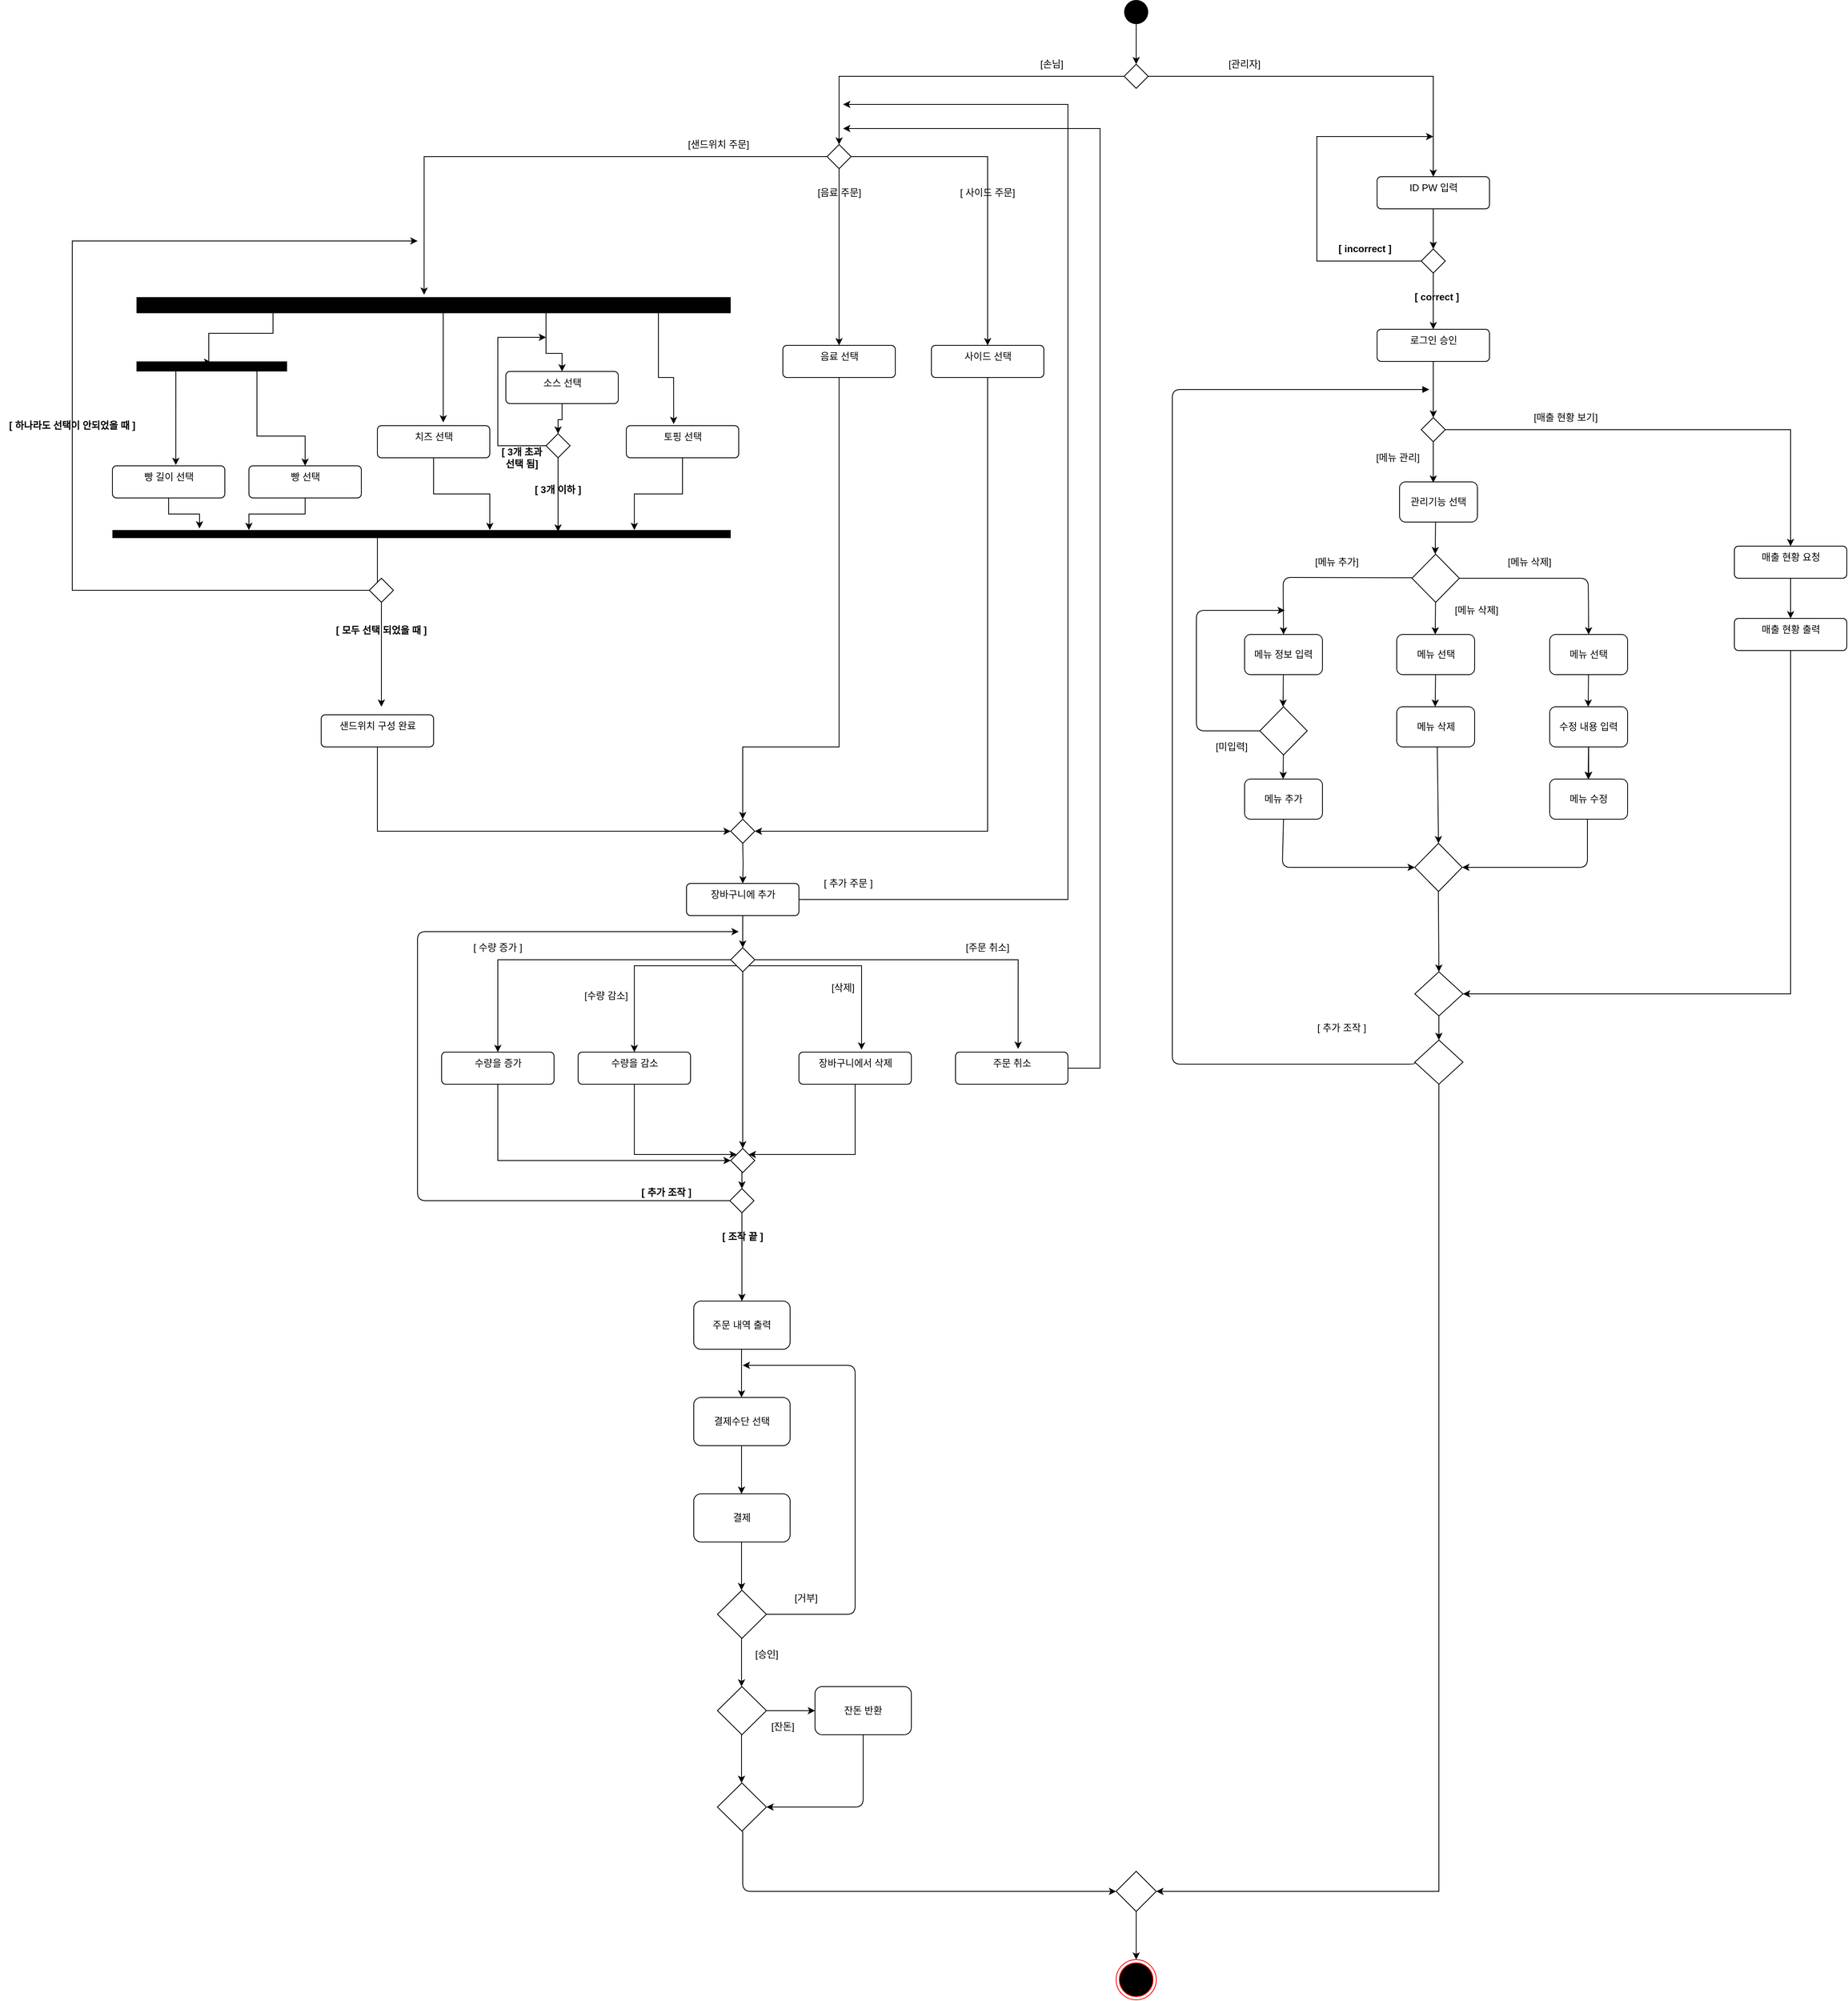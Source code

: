 <mxfile version="14.0.5" type="github">
  <diagram id="A6fvi8bu3X2XwePiwcYn" name="Page-1">
    <mxGraphModel dx="2889" dy="2266" grid="1" gridSize="10" guides="1" tooltips="1" connect="1" arrows="1" fold="1" page="1" pageScale="1" pageWidth="827" pageHeight="1169" math="0" shadow="0">
      <root>
        <mxCell id="0" />
        <mxCell id="1" parent="0" />
        <mxCell id="rMF9UJl8UGHNbneHGESr-83" style="edgeStyle=orthogonalEdgeStyle;rounded=0;orthogonalLoop=1;jettySize=auto;html=1;entryX=0.5;entryY=0;entryDx=0;entryDy=0;" parent="1" source="rMF9UJl8UGHNbneHGESr-81" target="rMF9UJl8UGHNbneHGESr-82" edge="1">
          <mxGeometry relative="1" as="geometry" />
        </mxCell>
        <mxCell id="rMF9UJl8UGHNbneHGESr-81" value="" style="ellipse;fillColor=#000000;strokeColor=none;" parent="1" vertex="1">
          <mxGeometry x="720" y="-300" width="30" height="30" as="geometry" />
        </mxCell>
        <mxCell id="rMF9UJl8UGHNbneHGESr-84" style="edgeStyle=orthogonalEdgeStyle;rounded=0;orthogonalLoop=1;jettySize=auto;html=1;entryX=0.5;entryY=0;entryDx=0;entryDy=0;" parent="1" source="rMF9UJl8UGHNbneHGESr-82" target="rMF9UJl8UGHNbneHGESr-88" edge="1">
          <mxGeometry relative="1" as="geometry">
            <mxPoint x="440" y="-205" as="targetPoint" />
          </mxGeometry>
        </mxCell>
        <mxCell id="rMF9UJl8UGHNbneHGESr-85" style="edgeStyle=orthogonalEdgeStyle;rounded=0;orthogonalLoop=1;jettySize=auto;html=1;entryX=0.5;entryY=0;entryDx=0;entryDy=0;" parent="1" source="rMF9UJl8UGHNbneHGESr-82" target="rMF9UJl8UGHNbneHGESr-267" edge="1">
          <mxGeometry relative="1" as="geometry">
            <mxPoint x="1120" y="-205" as="targetPoint" />
          </mxGeometry>
        </mxCell>
        <mxCell id="rMF9UJl8UGHNbneHGESr-82" value="" style="rhombus;" parent="1" vertex="1">
          <mxGeometry x="720" y="-220" width="30" height="30" as="geometry" />
        </mxCell>
        <mxCell id="rMF9UJl8UGHNbneHGESr-86" value="[손님]" style="text;html=1;strokeColor=none;fillColor=none;align=center;verticalAlign=middle;whiteSpace=wrap;rounded=0;" parent="1" vertex="1">
          <mxGeometry x="610" y="-230" width="40" height="20" as="geometry" />
        </mxCell>
        <mxCell id="rMF9UJl8UGHNbneHGESr-87" value="[관리자]" style="text;html=1;strokeColor=none;fillColor=none;align=center;verticalAlign=middle;whiteSpace=wrap;rounded=0;" parent="1" vertex="1">
          <mxGeometry x="830" y="-230" width="80" height="20" as="geometry" />
        </mxCell>
        <mxCell id="rMF9UJl8UGHNbneHGESr-89" style="edgeStyle=orthogonalEdgeStyle;rounded=0;orthogonalLoop=1;jettySize=auto;html=1;exitX=0;exitY=0.5;exitDx=0;exitDy=0;entryX=0.484;entryY=-0.15;entryDx=0;entryDy=0;entryPerimeter=0;" parent="1" source="rMF9UJl8UGHNbneHGESr-88" target="rMF9UJl8UGHNbneHGESr-120" edge="1">
          <mxGeometry relative="1" as="geometry">
            <mxPoint x="-80" y="-105" as="targetPoint" />
          </mxGeometry>
        </mxCell>
        <mxCell id="rMF9UJl8UGHNbneHGESr-173" style="edgeStyle=orthogonalEdgeStyle;rounded=0;orthogonalLoop=1;jettySize=auto;html=1;entryX=0.5;entryY=0;entryDx=0;entryDy=0;" parent="1" source="rMF9UJl8UGHNbneHGESr-88" target="rMF9UJl8UGHNbneHGESr-171" edge="1">
          <mxGeometry relative="1" as="geometry" />
        </mxCell>
        <mxCell id="rMF9UJl8UGHNbneHGESr-174" style="edgeStyle=orthogonalEdgeStyle;rounded=0;orthogonalLoop=1;jettySize=auto;html=1;entryX=0.5;entryY=0;entryDx=0;entryDy=0;" parent="1" source="rMF9UJl8UGHNbneHGESr-88" target="rMF9UJl8UGHNbneHGESr-172" edge="1">
          <mxGeometry relative="1" as="geometry" />
        </mxCell>
        <mxCell id="rMF9UJl8UGHNbneHGESr-88" value="" style="rhombus;" parent="1" vertex="1">
          <mxGeometry x="350" y="-120" width="30" height="30" as="geometry" />
        </mxCell>
        <mxCell id="rMF9UJl8UGHNbneHGESr-116" value="" style="edgeStyle=orthogonalEdgeStyle;rounded=0;orthogonalLoop=1;jettySize=auto;html=1;entryX=0.5;entryY=0;entryDx=0;entryDy=0;" parent="1" source="rMF9UJl8UGHNbneHGESr-120" target="rMF9UJl8UGHNbneHGESr-131" edge="1">
          <mxGeometry relative="1" as="geometry">
            <mxPoint x="-50" y="200" as="targetPoint" />
            <Array as="points">
              <mxPoint y="140" />
              <mxPoint x="20" y="140" />
            </Array>
          </mxGeometry>
        </mxCell>
        <mxCell id="rMF9UJl8UGHNbneHGESr-117" style="edgeStyle=orthogonalEdgeStyle;rounded=0;orthogonalLoop=1;jettySize=auto;html=1;entryX=0.08;entryY=0.504;entryDx=0;entryDy=0;entryPerimeter=0;" parent="1" source="rMF9UJl8UGHNbneHGESr-120" target="rMF9UJl8UGHNbneHGESr-123" edge="1">
          <mxGeometry relative="1" as="geometry">
            <mxPoint x="-420" y="140" as="targetPoint" />
            <Array as="points">
              <mxPoint x="-340" y="115" />
              <mxPoint x="-420" y="115" />
              <mxPoint x="-420" y="151" />
            </Array>
          </mxGeometry>
        </mxCell>
        <mxCell id="rMF9UJl8UGHNbneHGESr-118" value="" style="edgeStyle=orthogonalEdgeStyle;rounded=0;orthogonalLoop=1;jettySize=auto;html=1;entryX=0.586;entryY=-0.1;entryDx=0;entryDy=0;entryPerimeter=0;" parent="1" source="rMF9UJl8UGHNbneHGESr-120" target="rMF9UJl8UGHNbneHGESr-129" edge="1">
          <mxGeometry relative="1" as="geometry">
            <mxPoint x="-130" y="220" as="targetPoint" />
            <Array as="points">
              <mxPoint x="-128" y="120" />
              <mxPoint x="-128" y="120" />
            </Array>
          </mxGeometry>
        </mxCell>
        <mxCell id="rMF9UJl8UGHNbneHGESr-119" value="" style="edgeStyle=orthogonalEdgeStyle;rounded=0;orthogonalLoop=1;jettySize=auto;html=1;entryX=0.421;entryY=-0.05;entryDx=0;entryDy=0;entryPerimeter=0;" parent="1" source="rMF9UJl8UGHNbneHGESr-120" target="rMF9UJl8UGHNbneHGESr-133" edge="1">
          <mxGeometry relative="1" as="geometry">
            <mxPoint x="-170" y="170" as="targetPoint" />
            <Array as="points">
              <mxPoint x="140" y="170" />
              <mxPoint x="159" y="170" />
            </Array>
          </mxGeometry>
        </mxCell>
        <mxCell id="rMF9UJl8UGHNbneHGESr-120" value="" style="html=1;points=[];perimeter=orthogonalPerimeter;fillColor=#000000;strokeColor=none;" parent="1" vertex="1">
          <mxGeometry x="-510" y="70" width="740" height="20" as="geometry" />
        </mxCell>
        <mxCell id="rMF9UJl8UGHNbneHGESr-121" value="" style="edgeStyle=orthogonalEdgeStyle;rounded=0;orthogonalLoop=1;jettySize=auto;html=1;entryX=0.564;entryY=-0.025;entryDx=0;entryDy=0;entryPerimeter=0;" parent="1" source="rMF9UJl8UGHNbneHGESr-123" target="rMF9UJl8UGHNbneHGESr-125" edge="1">
          <mxGeometry relative="1" as="geometry">
            <mxPoint x="-460" y="260" as="targetPoint" />
            <Array as="points">
              <mxPoint x="-461" y="170" />
              <mxPoint x="-461" y="170" />
            </Array>
          </mxGeometry>
        </mxCell>
        <mxCell id="rMF9UJl8UGHNbneHGESr-122" value="" style="edgeStyle=orthogonalEdgeStyle;rounded=0;orthogonalLoop=1;jettySize=auto;html=1;entryX=0.5;entryY=0;entryDx=0;entryDy=0;" parent="1" source="rMF9UJl8UGHNbneHGESr-123" target="rMF9UJl8UGHNbneHGESr-127" edge="1">
          <mxGeometry relative="1" as="geometry">
            <mxPoint x="-360" y="243" as="targetPoint" />
            <Array as="points">
              <mxPoint x="-360" y="243" />
              <mxPoint x="-300" y="243" />
            </Array>
          </mxGeometry>
        </mxCell>
        <mxCell id="rMF9UJl8UGHNbneHGESr-123" value="" style="html=1;points=[];perimeter=orthogonalPerimeter;fillColor=#000000;strokeColor=none;direction=south;" parent="1" vertex="1">
          <mxGeometry x="-510" y="150" width="187.5" height="12.5" as="geometry" />
        </mxCell>
        <mxCell id="rMF9UJl8UGHNbneHGESr-124" style="edgeStyle=orthogonalEdgeStyle;rounded=0;orthogonalLoop=1;jettySize=auto;html=1;exitX=0.5;exitY=1;exitDx=0;exitDy=0;entryX=-0.2;entryY=0.681;entryDx=0;entryDy=0;entryPerimeter=0;" parent="1" source="rMF9UJl8UGHNbneHGESr-125" target="rMF9UJl8UGHNbneHGESr-135" edge="1">
          <mxGeometry relative="1" as="geometry" />
        </mxCell>
        <mxCell id="rMF9UJl8UGHNbneHGESr-125" value="빵 길이 선택" style="html=1;align=center;verticalAlign=top;rounded=1;absoluteArcSize=1;arcSize=10;dashed=0;" parent="1" vertex="1">
          <mxGeometry x="-540" y="280" width="140" height="40" as="geometry" />
        </mxCell>
        <mxCell id="rMF9UJl8UGHNbneHGESr-126" value="" style="edgeStyle=orthogonalEdgeStyle;rounded=0;orthogonalLoop=1;jettySize=auto;html=1;" parent="1" source="rMF9UJl8UGHNbneHGESr-127" target="rMF9UJl8UGHNbneHGESr-135" edge="1">
          <mxGeometry relative="1" as="geometry" />
        </mxCell>
        <mxCell id="rMF9UJl8UGHNbneHGESr-127" value="빵 선택" style="html=1;align=center;verticalAlign=top;rounded=1;absoluteArcSize=1;arcSize=10;dashed=0;" parent="1" vertex="1">
          <mxGeometry x="-370" y="280" width="140" height="40" as="geometry" />
        </mxCell>
        <mxCell id="rMF9UJl8UGHNbneHGESr-128" value="" style="edgeStyle=orthogonalEdgeStyle;rounded=0;orthogonalLoop=1;jettySize=auto;html=1;" parent="1" source="rMF9UJl8UGHNbneHGESr-129" target="rMF9UJl8UGHNbneHGESr-137" edge="1">
          <mxGeometry relative="1" as="geometry">
            <Array as="points">
              <mxPoint x="-140" y="315" />
              <mxPoint x="-70" y="315" />
            </Array>
          </mxGeometry>
        </mxCell>
        <mxCell id="rMF9UJl8UGHNbneHGESr-129" value="치즈 선택" style="html=1;align=center;verticalAlign=top;rounded=1;absoluteArcSize=1;arcSize=10;dashed=0;" parent="1" vertex="1">
          <mxGeometry x="-210" y="230" width="140" height="40" as="geometry" />
        </mxCell>
        <mxCell id="rMF9UJl8UGHNbneHGESr-130" value="" style="edgeStyle=orthogonalEdgeStyle;rounded=0;orthogonalLoop=1;jettySize=auto;html=1;" parent="1" source="rMF9UJl8UGHNbneHGESr-131" target="rMF9UJl8UGHNbneHGESr-146" edge="1">
          <mxGeometry relative="1" as="geometry" />
        </mxCell>
        <mxCell id="rMF9UJl8UGHNbneHGESr-131" value="소스 선택" style="html=1;align=center;verticalAlign=top;rounded=1;absoluteArcSize=1;arcSize=10;dashed=0;" parent="1" vertex="1">
          <mxGeometry x="-50" y="162.5" width="140" height="40" as="geometry" />
        </mxCell>
        <mxCell id="rMF9UJl8UGHNbneHGESr-132" value="" style="edgeStyle=orthogonalEdgeStyle;rounded=0;orthogonalLoop=1;jettySize=auto;html=1;" parent="1" source="rMF9UJl8UGHNbneHGESr-133" target="rMF9UJl8UGHNbneHGESr-137" edge="1">
          <mxGeometry relative="1" as="geometry">
            <Array as="points">
              <mxPoint x="170" y="315" />
              <mxPoint x="110" y="315" />
            </Array>
          </mxGeometry>
        </mxCell>
        <mxCell id="rMF9UJl8UGHNbneHGESr-133" value="토핑 선택" style="html=1;align=center;verticalAlign=top;rounded=1;absoluteArcSize=1;arcSize=10;dashed=0;" parent="1" vertex="1">
          <mxGeometry x="100" y="230" width="140" height="40" as="geometry" />
        </mxCell>
        <mxCell id="rMF9UJl8UGHNbneHGESr-135" value="" style="html=1;points=[];perimeter=orthogonalPerimeter;fillColor=#000000;strokeColor=none;direction=south;" parent="1" vertex="1">
          <mxGeometry x="-540" y="360" width="340" height="10" as="geometry" />
        </mxCell>
        <mxCell id="rMF9UJl8UGHNbneHGESr-136" value="" style="edgeStyle=orthogonalEdgeStyle;rounded=0;orthogonalLoop=1;jettySize=auto;html=1;entryX=1;entryY=0.5;entryDx=0;entryDy=0;" parent="1" source="rMF9UJl8UGHNbneHGESr-137" target="rMF9UJl8UGHNbneHGESr-142" edge="1">
          <mxGeometry relative="1" as="geometry">
            <mxPoint x="10" y="452.5" as="targetPoint" />
            <Array as="points">
              <mxPoint x="-210" y="435" />
            </Array>
          </mxGeometry>
        </mxCell>
        <mxCell id="rMF9UJl8UGHNbneHGESr-137" value="" style="html=1;points=[];perimeter=orthogonalPerimeter;fillColor=#000000;strokeColor=none;direction=south;" parent="1" vertex="1">
          <mxGeometry x="-210" y="360" width="440" height="10" as="geometry" />
        </mxCell>
        <mxCell id="rMF9UJl8UGHNbneHGESr-140" style="edgeStyle=orthogonalEdgeStyle;rounded=0;orthogonalLoop=1;jettySize=auto;html=1;" parent="1" source="rMF9UJl8UGHNbneHGESr-142" edge="1">
          <mxGeometry relative="1" as="geometry">
            <mxPoint x="-160" as="targetPoint" />
            <Array as="points">
              <mxPoint x="-590" y="435" />
              <mxPoint x="-590" />
            </Array>
          </mxGeometry>
        </mxCell>
        <mxCell id="rMF9UJl8UGHNbneHGESr-330" style="edgeStyle=orthogonalEdgeStyle;rounded=0;orthogonalLoop=1;jettySize=auto;html=1;" parent="1" source="rMF9UJl8UGHNbneHGESr-142" edge="1">
          <mxGeometry relative="1" as="geometry">
            <mxPoint x="-205" y="580" as="targetPoint" />
          </mxGeometry>
        </mxCell>
        <mxCell id="rMF9UJl8UGHNbneHGESr-142" value="" style="rhombus;" parent="1" vertex="1">
          <mxGeometry x="-220" y="420" width="30" height="30" as="geometry" />
        </mxCell>
        <mxCell id="rMF9UJl8UGHNbneHGESr-143" value="&lt;b&gt;[ 모두 선택 되었을 때 ]&lt;/b&gt;" style="text;html=1;strokeColor=none;fillColor=none;align=center;verticalAlign=middle;whiteSpace=wrap;rounded=0;" parent="1" vertex="1">
          <mxGeometry x="-270" y="475" width="130" height="20" as="geometry" />
        </mxCell>
        <mxCell id="rMF9UJl8UGHNbneHGESr-144" value="" style="edgeStyle=orthogonalEdgeStyle;rounded=0;orthogonalLoop=1;jettySize=auto;html=1;" parent="1" source="rMF9UJl8UGHNbneHGESr-146" edge="1">
          <mxGeometry relative="1" as="geometry">
            <mxPoint y="120" as="targetPoint" />
            <Array as="points">
              <mxPoint x="-60" y="255" />
              <mxPoint x="-60" y="120" />
            </Array>
          </mxGeometry>
        </mxCell>
        <mxCell id="rMF9UJl8UGHNbneHGESr-145" value="" style="edgeStyle=orthogonalEdgeStyle;rounded=0;orthogonalLoop=1;jettySize=auto;html=1;" parent="1" source="rMF9UJl8UGHNbneHGESr-146" edge="1">
          <mxGeometry relative="1" as="geometry">
            <Array as="points">
              <mxPoint x="15" y="362" />
            </Array>
            <mxPoint x="15" y="362" as="targetPoint" />
          </mxGeometry>
        </mxCell>
        <mxCell id="rMF9UJl8UGHNbneHGESr-146" value="" style="rhombus;" parent="1" vertex="1">
          <mxGeometry y="240" width="30" height="30" as="geometry" />
        </mxCell>
        <mxCell id="rMF9UJl8UGHNbneHGESr-147" value="&lt;b&gt;[ 3개 초과 선택 됨]&lt;/b&gt;" style="text;html=1;strokeColor=none;fillColor=none;align=center;verticalAlign=middle;whiteSpace=wrap;rounded=0;" parent="1" vertex="1">
          <mxGeometry x="-60" y="260" width="60" height="20" as="geometry" />
        </mxCell>
        <mxCell id="rMF9UJl8UGHNbneHGESr-148" value="&lt;b&gt;[ 3개 이하 ]&lt;/b&gt;" style="text;html=1;strokeColor=none;fillColor=none;align=center;verticalAlign=middle;whiteSpace=wrap;rounded=0;" parent="1" vertex="1">
          <mxGeometry x="-20" y="300" width="70" height="20" as="geometry" />
        </mxCell>
        <mxCell id="rMF9UJl8UGHNbneHGESr-149" value="&lt;b&gt;[ 하나라도 선택이 안되었을 때 ]&lt;/b&gt;" style="text;html=1;strokeColor=none;fillColor=none;align=center;verticalAlign=middle;whiteSpace=wrap;rounded=0;" parent="1" vertex="1">
          <mxGeometry x="-680" y="220" width="180" height="20" as="geometry" />
        </mxCell>
        <mxCell id="rMF9UJl8UGHNbneHGESr-181" style="edgeStyle=orthogonalEdgeStyle;rounded=0;orthogonalLoop=1;jettySize=auto;html=1;entryX=0;entryY=0.5;entryDx=0;entryDy=0;" parent="1" source="rMF9UJl8UGHNbneHGESr-169" target="rMF9UJl8UGHNbneHGESr-180" edge="1">
          <mxGeometry relative="1" as="geometry">
            <Array as="points">
              <mxPoint x="-210" y="735" />
            </Array>
          </mxGeometry>
        </mxCell>
        <mxCell id="rMF9UJl8UGHNbneHGESr-169" value="샌드위치 구성 완료" style="html=1;align=center;verticalAlign=top;rounded=1;absoluteArcSize=1;arcSize=10;dashed=0;" parent="1" vertex="1">
          <mxGeometry x="-280" y="590" width="140" height="40" as="geometry" />
        </mxCell>
        <mxCell id="rMF9UJl8UGHNbneHGESr-170" value="[샌드위치 주문]" style="text;html=1;strokeColor=none;fillColor=none;align=center;verticalAlign=middle;whiteSpace=wrap;rounded=0;" parent="1" vertex="1">
          <mxGeometry x="170" y="-130" width="90" height="20" as="geometry" />
        </mxCell>
        <mxCell id="rMF9UJl8UGHNbneHGESr-182" style="edgeStyle=orthogonalEdgeStyle;rounded=0;orthogonalLoop=1;jettySize=auto;html=1;entryX=0.5;entryY=0;entryDx=0;entryDy=0;" parent="1" source="rMF9UJl8UGHNbneHGESr-171" target="rMF9UJl8UGHNbneHGESr-180" edge="1">
          <mxGeometry relative="1" as="geometry">
            <Array as="points">
              <mxPoint x="365" y="630" />
              <mxPoint x="245" y="630" />
            </Array>
          </mxGeometry>
        </mxCell>
        <mxCell id="rMF9UJl8UGHNbneHGESr-171" value="음료 선택" style="html=1;align=center;verticalAlign=top;rounded=1;absoluteArcSize=1;arcSize=10;dashed=0;" parent="1" vertex="1">
          <mxGeometry x="295" y="130" width="140" height="40" as="geometry" />
        </mxCell>
        <mxCell id="rMF9UJl8UGHNbneHGESr-183" style="edgeStyle=orthogonalEdgeStyle;rounded=0;orthogonalLoop=1;jettySize=auto;html=1;entryX=1;entryY=0.5;entryDx=0;entryDy=0;" parent="1" source="rMF9UJl8UGHNbneHGESr-172" target="rMF9UJl8UGHNbneHGESr-180" edge="1">
          <mxGeometry relative="1" as="geometry">
            <Array as="points">
              <mxPoint x="550" y="735" />
            </Array>
          </mxGeometry>
        </mxCell>
        <mxCell id="rMF9UJl8UGHNbneHGESr-172" value="사이드 선택" style="html=1;align=center;verticalAlign=top;rounded=1;absoluteArcSize=1;arcSize=10;dashed=0;" parent="1" vertex="1">
          <mxGeometry x="480" y="130" width="140" height="40" as="geometry" />
        </mxCell>
        <mxCell id="rMF9UJl8UGHNbneHGESr-175" value="[음료 주문]" style="text;html=1;strokeColor=none;fillColor=none;align=center;verticalAlign=middle;whiteSpace=wrap;rounded=0;" parent="1" vertex="1">
          <mxGeometry x="332.5" y="-70" width="65" height="20" as="geometry" />
        </mxCell>
        <mxCell id="rMF9UJl8UGHNbneHGESr-178" value="[ 사이드 주문]" style="text;html=1;strokeColor=none;fillColor=none;align=center;verticalAlign=middle;whiteSpace=wrap;rounded=0;" parent="1" vertex="1">
          <mxGeometry x="510" y="-70" width="80" height="20" as="geometry" />
        </mxCell>
        <mxCell id="rMF9UJl8UGHNbneHGESr-180" value="" style="rhombus;" parent="1" vertex="1">
          <mxGeometry x="230" y="720" width="30" height="30" as="geometry" />
        </mxCell>
        <mxCell id="rMF9UJl8UGHNbneHGESr-208" value="" style="edgeStyle=orthogonalEdgeStyle;rounded=0;orthogonalLoop=1;jettySize=auto;html=1;" parent="1" target="rMF9UJl8UGHNbneHGESr-211" edge="1">
          <mxGeometry relative="1" as="geometry">
            <mxPoint x="245" y="750" as="sourcePoint" />
          </mxGeometry>
        </mxCell>
        <mxCell id="rMF9UJl8UGHNbneHGESr-210" value="" style="edgeStyle=orthogonalEdgeStyle;rounded=0;orthogonalLoop=1;jettySize=auto;html=1;" parent="1" source="rMF9UJl8UGHNbneHGESr-211" target="rMF9UJl8UGHNbneHGESr-217" edge="1">
          <mxGeometry relative="1" as="geometry" />
        </mxCell>
        <mxCell id="rMF9UJl8UGHNbneHGESr-233" style="edgeStyle=orthogonalEdgeStyle;rounded=0;orthogonalLoop=1;jettySize=auto;html=1;" parent="1" source="rMF9UJl8UGHNbneHGESr-211" edge="1">
          <mxGeometry relative="1" as="geometry">
            <mxPoint x="370" y="-170" as="targetPoint" />
            <Array as="points">
              <mxPoint x="650" y="820" />
              <mxPoint x="650" y="-170" />
            </Array>
          </mxGeometry>
        </mxCell>
        <mxCell id="rMF9UJl8UGHNbneHGESr-211" value="장바구니에 추가" style="html=1;align=center;verticalAlign=top;rounded=1;absoluteArcSize=1;arcSize=10;dashed=0;" parent="1" vertex="1">
          <mxGeometry x="175" y="800" width="140" height="40" as="geometry" />
        </mxCell>
        <mxCell id="rMF9UJl8UGHNbneHGESr-212" style="edgeStyle=orthogonalEdgeStyle;rounded=0;orthogonalLoop=1;jettySize=auto;html=1;entryX=0.5;entryY=0;entryDx=0;entryDy=0;" parent="1" source="rMF9UJl8UGHNbneHGESr-217" target="rMF9UJl8UGHNbneHGESr-221" edge="1">
          <mxGeometry relative="1" as="geometry">
            <mxPoint x="50" y="895" as="targetPoint" />
          </mxGeometry>
        </mxCell>
        <mxCell id="rMF9UJl8UGHNbneHGESr-213" style="edgeStyle=orthogonalEdgeStyle;rounded=0;orthogonalLoop=1;jettySize=auto;html=1;exitX=0;exitY=1;exitDx=0;exitDy=0;entryX=0.5;entryY=0;entryDx=0;entryDy=0;" parent="1" source="rMF9UJl8UGHNbneHGESr-217" target="rMF9UJl8UGHNbneHGESr-219" edge="1">
          <mxGeometry relative="1" as="geometry">
            <mxPoint x="140" y="1000" as="targetPoint" />
            <Array as="points">
              <mxPoint x="110" y="903" />
            </Array>
          </mxGeometry>
        </mxCell>
        <mxCell id="rMF9UJl8UGHNbneHGESr-214" style="edgeStyle=orthogonalEdgeStyle;rounded=0;orthogonalLoop=1;jettySize=auto;html=1;entryX=0.5;entryY=0;entryDx=0;entryDy=0;" parent="1" source="rMF9UJl8UGHNbneHGESr-217" target="rMF9UJl8UGHNbneHGESr-227" edge="1">
          <mxGeometry relative="1" as="geometry">
            <mxPoint x="245" y="1090" as="targetPoint" />
          </mxGeometry>
        </mxCell>
        <mxCell id="rMF9UJl8UGHNbneHGESr-215" style="edgeStyle=orthogonalEdgeStyle;rounded=0;orthogonalLoop=1;jettySize=auto;html=1;exitX=1;exitY=0.5;exitDx=0;exitDy=0;entryX=0.557;entryY=-0.1;entryDx=0;entryDy=0;entryPerimeter=0;" parent="1" source="rMF9UJl8UGHNbneHGESr-217" target="rMF9UJl8UGHNbneHGESr-225" edge="1">
          <mxGeometry relative="1" as="geometry" />
        </mxCell>
        <mxCell id="rMF9UJl8UGHNbneHGESr-216" style="edgeStyle=orthogonalEdgeStyle;rounded=0;orthogonalLoop=1;jettySize=auto;html=1;exitX=1;exitY=1;exitDx=0;exitDy=0;entryX=0.557;entryY=-0.075;entryDx=0;entryDy=0;entryPerimeter=0;" parent="1" source="rMF9UJl8UGHNbneHGESr-217" target="rMF9UJl8UGHNbneHGESr-223" edge="1">
          <mxGeometry relative="1" as="geometry" />
        </mxCell>
        <mxCell id="rMF9UJl8UGHNbneHGESr-217" value="" style="rhombus;" parent="1" vertex="1">
          <mxGeometry x="230" y="880" width="30" height="30" as="geometry" />
        </mxCell>
        <mxCell id="rMF9UJl8UGHNbneHGESr-218" style="edgeStyle=orthogonalEdgeStyle;rounded=0;orthogonalLoop=1;jettySize=auto;html=1;entryX=0;entryY=0;entryDx=0;entryDy=0;" parent="1" source="rMF9UJl8UGHNbneHGESr-219" target="rMF9UJl8UGHNbneHGESr-227" edge="1">
          <mxGeometry relative="1" as="geometry">
            <Array as="points">
              <mxPoint x="110" y="1138" />
            </Array>
          </mxGeometry>
        </mxCell>
        <mxCell id="rMF9UJl8UGHNbneHGESr-219" value="수량을 감소" style="html=1;align=center;verticalAlign=top;rounded=1;absoluteArcSize=1;arcSize=10;dashed=0;" parent="1" vertex="1">
          <mxGeometry x="40" y="1010" width="140" height="40" as="geometry" />
        </mxCell>
        <mxCell id="rMF9UJl8UGHNbneHGESr-220" style="edgeStyle=orthogonalEdgeStyle;rounded=0;orthogonalLoop=1;jettySize=auto;html=1;exitX=0.5;exitY=1;exitDx=0;exitDy=0;entryX=0;entryY=0.5;entryDx=0;entryDy=0;" parent="1" source="rMF9UJl8UGHNbneHGESr-221" target="rMF9UJl8UGHNbneHGESr-227" edge="1">
          <mxGeometry relative="1" as="geometry" />
        </mxCell>
        <mxCell id="rMF9UJl8UGHNbneHGESr-221" value="수량을 증가" style="html=1;align=center;verticalAlign=top;rounded=1;absoluteArcSize=1;arcSize=10;dashed=0;" parent="1" vertex="1">
          <mxGeometry x="-130" y="1010" width="140" height="40" as="geometry" />
        </mxCell>
        <mxCell id="rMF9UJl8UGHNbneHGESr-222" style="edgeStyle=orthogonalEdgeStyle;rounded=0;orthogonalLoop=1;jettySize=auto;html=1;exitX=0.5;exitY=1;exitDx=0;exitDy=0;entryX=1;entryY=0;entryDx=0;entryDy=0;" parent="1" source="rMF9UJl8UGHNbneHGESr-223" target="rMF9UJl8UGHNbneHGESr-227" edge="1">
          <mxGeometry relative="1" as="geometry">
            <Array as="points">
              <mxPoint x="385" y="1138" />
            </Array>
          </mxGeometry>
        </mxCell>
        <mxCell id="rMF9UJl8UGHNbneHGESr-223" value="장바구니에서 삭제" style="html=1;align=center;verticalAlign=top;rounded=1;absoluteArcSize=1;arcSize=10;dashed=0;" parent="1" vertex="1">
          <mxGeometry x="315" y="1010" width="140" height="40" as="geometry" />
        </mxCell>
        <mxCell id="rMF9UJl8UGHNbneHGESr-263" style="edgeStyle=orthogonalEdgeStyle;rounded=0;orthogonalLoop=1;jettySize=auto;html=1;" parent="1" source="rMF9UJl8UGHNbneHGESr-225" edge="1">
          <mxGeometry relative="1" as="geometry">
            <mxPoint x="370" y="-140" as="targetPoint" />
            <Array as="points">
              <mxPoint x="690" y="1030" />
              <mxPoint x="690" y="-140" />
            </Array>
          </mxGeometry>
        </mxCell>
        <mxCell id="rMF9UJl8UGHNbneHGESr-225" value="주문 취소" style="html=1;align=center;verticalAlign=top;rounded=1;absoluteArcSize=1;arcSize=10;dashed=0;" parent="1" vertex="1">
          <mxGeometry x="510" y="1010" width="140" height="40" as="geometry" />
        </mxCell>
        <mxCell id="rMF9UJl8UGHNbneHGESr-226" style="edgeStyle=orthogonalEdgeStyle;rounded=0;orthogonalLoop=1;jettySize=auto;html=1;entryX=0.5;entryY=0;entryDx=0;entryDy=0;exitX=0.5;exitY=1;exitDx=0;exitDy=0;" parent="1" source="zzgxUIhAPejvBJm3Cmai-8" target="rMF9UJl8UGHNbneHGESr-260" edge="1">
          <mxGeometry relative="1" as="geometry">
            <mxPoint x="245" y="1280" as="targetPoint" />
            <mxPoint x="244" y="1220" as="sourcePoint" />
          </mxGeometry>
        </mxCell>
        <mxCell id="zzgxUIhAPejvBJm3Cmai-9" style="edgeStyle=orthogonalEdgeStyle;rounded=0;orthogonalLoop=1;jettySize=auto;html=1;exitX=0.5;exitY=1;exitDx=0;exitDy=0;entryX=0.5;entryY=0;entryDx=0;entryDy=0;" edge="1" parent="1" source="rMF9UJl8UGHNbneHGESr-227" target="zzgxUIhAPejvBJm3Cmai-8">
          <mxGeometry relative="1" as="geometry" />
        </mxCell>
        <mxCell id="rMF9UJl8UGHNbneHGESr-227" value="" style="rhombus;" parent="1" vertex="1">
          <mxGeometry x="230" y="1130" width="30" height="30" as="geometry" />
        </mxCell>
        <mxCell id="rMF9UJl8UGHNbneHGESr-229" value="" style="endArrow=classic;html=1;exitX=0;exitY=0.5;exitDx=0;exitDy=0;" parent="1" edge="1" source="zzgxUIhAPejvBJm3Cmai-8">
          <mxGeometry width="50" height="50" relative="1" as="geometry">
            <mxPoint x="210" y="1200" as="sourcePoint" />
            <mxPoint x="240" y="860" as="targetPoint" />
            <Array as="points">
              <mxPoint x="-160" y="1195" />
              <mxPoint x="-160" y="860" />
            </Array>
          </mxGeometry>
        </mxCell>
        <mxCell id="rMF9UJl8UGHNbneHGESr-230" value="&lt;b&gt;[ 추가 조작 ]&lt;/b&gt;" style="text;html=1;strokeColor=none;fillColor=none;align=center;verticalAlign=middle;whiteSpace=wrap;rounded=0;" parent="1" vertex="1">
          <mxGeometry x="100" y="1175" width="100" height="20" as="geometry" />
        </mxCell>
        <mxCell id="rMF9UJl8UGHNbneHGESr-231" value="&lt;b&gt;[ 조작 끝 ]&lt;/b&gt;" style="text;html=1;strokeColor=none;fillColor=none;align=center;verticalAlign=middle;whiteSpace=wrap;rounded=0;" parent="1" vertex="1">
          <mxGeometry x="210" y="1230" width="70" height="20" as="geometry" />
        </mxCell>
        <mxCell id="rMF9UJl8UGHNbneHGESr-234" value="[ 추가 주문 ]" style="text;html=1;strokeColor=none;fillColor=none;align=center;verticalAlign=middle;whiteSpace=wrap;rounded=0;" parent="1" vertex="1">
          <mxGeometry x="339" y="790" width="75" height="20" as="geometry" />
        </mxCell>
        <mxCell id="rMF9UJl8UGHNbneHGESr-236" value="[ 수량 증가 ]" style="text;html=1;strokeColor=none;fillColor=none;align=center;verticalAlign=middle;whiteSpace=wrap;rounded=0;" parent="1" vertex="1">
          <mxGeometry x="-95" y="870" width="70" height="20" as="geometry" />
        </mxCell>
        <mxCell id="rMF9UJl8UGHNbneHGESr-237" value="[수량 감소]" style="text;html=1;strokeColor=none;fillColor=none;align=center;verticalAlign=middle;whiteSpace=wrap;rounded=0;" parent="1" vertex="1">
          <mxGeometry x="40" y="930" width="70" height="20" as="geometry" />
        </mxCell>
        <mxCell id="rMF9UJl8UGHNbneHGESr-238" value="[삭제]" style="text;html=1;strokeColor=none;fillColor=none;align=center;verticalAlign=middle;whiteSpace=wrap;rounded=0;" parent="1" vertex="1">
          <mxGeometry x="350" y="920" width="40" height="20" as="geometry" />
        </mxCell>
        <mxCell id="rMF9UJl8UGHNbneHGESr-239" value="[주문 취소]" style="text;html=1;strokeColor=none;fillColor=none;align=center;verticalAlign=middle;whiteSpace=wrap;rounded=0;" parent="1" vertex="1">
          <mxGeometry x="520" y="870" width="60" height="20" as="geometry" />
        </mxCell>
        <mxCell id="rMF9UJl8UGHNbneHGESr-241" value="" style="endArrow=classic;html=1;" parent="1" edge="1">
          <mxGeometry width="50" height="50" relative="1" as="geometry">
            <mxPoint x="243.5" y="1380" as="sourcePoint" />
            <mxPoint x="243.5" y="1440" as="targetPoint" />
          </mxGeometry>
        </mxCell>
        <mxCell id="rMF9UJl8UGHNbneHGESr-242" value="결제수단 선택" style="rounded=1;whiteSpace=wrap;html=1;" parent="1" vertex="1">
          <mxGeometry x="184" y="1440" width="120" height="60" as="geometry" />
        </mxCell>
        <mxCell id="rMF9UJl8UGHNbneHGESr-243" value="" style="endArrow=classic;html=1;" parent="1" edge="1">
          <mxGeometry width="50" height="50" relative="1" as="geometry">
            <mxPoint x="243.5" y="1500" as="sourcePoint" />
            <mxPoint x="243.5" y="1560" as="targetPoint" />
          </mxGeometry>
        </mxCell>
        <mxCell id="rMF9UJl8UGHNbneHGESr-244" value="결제" style="rounded=1;whiteSpace=wrap;html=1;" parent="1" vertex="1">
          <mxGeometry x="184" y="1560" width="120" height="60" as="geometry" />
        </mxCell>
        <mxCell id="rMF9UJl8UGHNbneHGESr-245" value="" style="endArrow=classic;html=1;" parent="1" edge="1">
          <mxGeometry width="50" height="50" relative="1" as="geometry">
            <mxPoint x="243.5" y="1620" as="sourcePoint" />
            <mxPoint x="243.5" y="1680" as="targetPoint" />
          </mxGeometry>
        </mxCell>
        <mxCell id="rMF9UJl8UGHNbneHGESr-246" value="" style="rhombus;whiteSpace=wrap;html=1;" parent="1" vertex="1">
          <mxGeometry x="213.5" y="1680" width="61" height="60" as="geometry" />
        </mxCell>
        <mxCell id="rMF9UJl8UGHNbneHGESr-247" value="" style="endArrow=classic;html=1;" parent="1" edge="1">
          <mxGeometry width="50" height="50" relative="1" as="geometry">
            <mxPoint x="274.5" y="1710" as="sourcePoint" />
            <mxPoint x="245" y="1400" as="targetPoint" />
            <Array as="points">
              <mxPoint x="385" y="1710" />
              <mxPoint x="385" y="1400" />
            </Array>
          </mxGeometry>
        </mxCell>
        <mxCell id="rMF9UJl8UGHNbneHGESr-248" value="" style="endArrow=classic;html=1;" parent="1" edge="1">
          <mxGeometry width="50" height="50" relative="1" as="geometry">
            <mxPoint x="243.5" y="1740" as="sourcePoint" />
            <mxPoint x="243.5" y="1800" as="targetPoint" />
          </mxGeometry>
        </mxCell>
        <mxCell id="rMF9UJl8UGHNbneHGESr-249" value="" style="rhombus;whiteSpace=wrap;html=1;" parent="1" vertex="1">
          <mxGeometry x="213.5" y="1800" width="61" height="60" as="geometry" />
        </mxCell>
        <mxCell id="rMF9UJl8UGHNbneHGESr-250" value="" style="endArrow=classic;html=1;" parent="1" edge="1">
          <mxGeometry width="50" height="50" relative="1" as="geometry">
            <mxPoint x="243.5" y="1860" as="sourcePoint" />
            <mxPoint x="243.5" y="1920" as="targetPoint" />
          </mxGeometry>
        </mxCell>
        <mxCell id="rMF9UJl8UGHNbneHGESr-251" value="" style="endArrow=classic;html=1;" parent="1" edge="1">
          <mxGeometry width="50" height="50" relative="1" as="geometry">
            <mxPoint x="274.5" y="1830" as="sourcePoint" />
            <mxPoint x="335" y="1830" as="targetPoint" />
          </mxGeometry>
        </mxCell>
        <mxCell id="rMF9UJl8UGHNbneHGESr-252" value="잔돈 반환" style="rounded=1;whiteSpace=wrap;html=1;" parent="1" vertex="1">
          <mxGeometry x="335" y="1800" width="120" height="60" as="geometry" />
        </mxCell>
        <mxCell id="rMF9UJl8UGHNbneHGESr-253" value="" style="rhombus;whiteSpace=wrap;html=1;" parent="1" vertex="1">
          <mxGeometry x="213.5" y="1920" width="61" height="60" as="geometry" />
        </mxCell>
        <mxCell id="rMF9UJl8UGHNbneHGESr-254" value="" style="endArrow=classic;html=1;entryX=1;entryY=0.5;entryDx=0;entryDy=0;" parent="1" target="rMF9UJl8UGHNbneHGESr-253" edge="1">
          <mxGeometry width="50" height="50" relative="1" as="geometry">
            <mxPoint x="395" y="1860" as="sourcePoint" />
            <mxPoint x="445" y="1810" as="targetPoint" />
            <Array as="points">
              <mxPoint x="395" y="1950" />
            </Array>
          </mxGeometry>
        </mxCell>
        <mxCell id="rMF9UJl8UGHNbneHGESr-255" value="" style="endArrow=classic;html=1;entryX=0;entryY=0.5;entryDx=0;entryDy=0;" parent="1" target="rMF9UJl8UGHNbneHGESr-325" edge="1">
          <mxGeometry width="50" height="50" relative="1" as="geometry">
            <mxPoint x="245" y="1980" as="sourcePoint" />
            <mxPoint x="245" y="2040" as="targetPoint" />
            <Array as="points">
              <mxPoint x="245" y="2055" />
            </Array>
          </mxGeometry>
        </mxCell>
        <mxCell id="rMF9UJl8UGHNbneHGESr-257" value="[거부]" style="text;html=1;strokeColor=none;fillColor=none;align=center;verticalAlign=middle;whiteSpace=wrap;rounded=0;" parent="1" vertex="1">
          <mxGeometry x="304" y="1680" width="40" height="20" as="geometry" />
        </mxCell>
        <mxCell id="rMF9UJl8UGHNbneHGESr-258" value="[승인]" style="text;html=1;strokeColor=none;fillColor=none;align=center;verticalAlign=middle;whiteSpace=wrap;rounded=0;" parent="1" vertex="1">
          <mxGeometry x="255" y="1750" width="40" height="20" as="geometry" />
        </mxCell>
        <mxCell id="rMF9UJl8UGHNbneHGESr-259" value="[잔돈]" style="text;html=1;strokeColor=none;fillColor=none;align=center;verticalAlign=middle;whiteSpace=wrap;rounded=0;" parent="1" vertex="1">
          <mxGeometry x="275" y="1840" width="40" height="20" as="geometry" />
        </mxCell>
        <mxCell id="rMF9UJl8UGHNbneHGESr-260" value="주문 내역 출력" style="rounded=1;whiteSpace=wrap;html=1;" parent="1" vertex="1">
          <mxGeometry x="184" y="1320" width="120" height="60" as="geometry" />
        </mxCell>
        <mxCell id="rMF9UJl8UGHNbneHGESr-266" style="edgeStyle=orthogonalEdgeStyle;rounded=0;orthogonalLoop=1;jettySize=auto;html=1;entryX=0.5;entryY=0;entryDx=0;entryDy=0;" parent="1" source="rMF9UJl8UGHNbneHGESr-267" target="rMF9UJl8UGHNbneHGESr-272" edge="1">
          <mxGeometry relative="1" as="geometry" />
        </mxCell>
        <mxCell id="rMF9UJl8UGHNbneHGESr-267" value="ID PW 입력" style="html=1;align=center;verticalAlign=top;rounded=1;absoluteArcSize=1;arcSize=10;dashed=0;" parent="1" vertex="1">
          <mxGeometry x="1035" y="-80" width="140" height="40" as="geometry" />
        </mxCell>
        <mxCell id="rMF9UJl8UGHNbneHGESr-309" style="edgeStyle=orthogonalEdgeStyle;rounded=0;orthogonalLoop=1;jettySize=auto;html=1;entryX=0.5;entryY=0;entryDx=0;entryDy=0;" parent="1" source="rMF9UJl8UGHNbneHGESr-269" target="rMF9UJl8UGHNbneHGESr-310" edge="1">
          <mxGeometry relative="1" as="geometry">
            <mxPoint x="1105" y="190" as="targetPoint" />
          </mxGeometry>
        </mxCell>
        <mxCell id="rMF9UJl8UGHNbneHGESr-269" value="로그인 승인" style="html=1;align=center;verticalAlign=top;rounded=1;absoluteArcSize=1;arcSize=10;dashed=0;" parent="1" vertex="1">
          <mxGeometry x="1035" y="110" width="140" height="40" as="geometry" />
        </mxCell>
        <mxCell id="rMF9UJl8UGHNbneHGESr-270" style="edgeStyle=orthogonalEdgeStyle;rounded=0;orthogonalLoop=1;jettySize=auto;html=1;" parent="1" source="rMF9UJl8UGHNbneHGESr-272" edge="1">
          <mxGeometry relative="1" as="geometry">
            <mxPoint x="1105" y="-130" as="targetPoint" />
            <Array as="points">
              <mxPoint x="960" y="25" />
            </Array>
          </mxGeometry>
        </mxCell>
        <mxCell id="rMF9UJl8UGHNbneHGESr-271" style="edgeStyle=orthogonalEdgeStyle;rounded=0;orthogonalLoop=1;jettySize=auto;html=1;entryX=0.5;entryY=0;entryDx=0;entryDy=0;" parent="1" source="rMF9UJl8UGHNbneHGESr-272" target="rMF9UJl8UGHNbneHGESr-269" edge="1">
          <mxGeometry relative="1" as="geometry" />
        </mxCell>
        <mxCell id="rMF9UJl8UGHNbneHGESr-272" value="" style="rhombus;" parent="1" vertex="1">
          <mxGeometry x="1090" y="10" width="30" height="30" as="geometry" />
        </mxCell>
        <mxCell id="rMF9UJl8UGHNbneHGESr-273" value="&lt;b&gt;[ incorrect ]&lt;/b&gt;" style="text;html=1;strokeColor=none;fillColor=none;align=center;verticalAlign=middle;whiteSpace=wrap;rounded=0;" parent="1" vertex="1">
          <mxGeometry x="980" width="80" height="20" as="geometry" />
        </mxCell>
        <mxCell id="rMF9UJl8UGHNbneHGESr-274" value="&lt;b&gt;[ correct ]&lt;/b&gt;" style="text;html=1;strokeColor=none;fillColor=none;align=center;verticalAlign=middle;whiteSpace=wrap;rounded=0;" parent="1" vertex="1">
          <mxGeometry x="1077.5" y="60" width="62.5" height="20" as="geometry" />
        </mxCell>
        <mxCell id="rMF9UJl8UGHNbneHGESr-278" value="관리기능 선택" style="rounded=1;whiteSpace=wrap;html=1;" parent="1" vertex="1">
          <mxGeometry x="1063" y="300" width="97" height="50" as="geometry" />
        </mxCell>
        <mxCell id="rMF9UJl8UGHNbneHGESr-279" value="" style="rhombus;whiteSpace=wrap;html=1;" parent="1" vertex="1">
          <mxGeometry x="1078.5" y="390" width="59" height="60" as="geometry" />
        </mxCell>
        <mxCell id="rMF9UJl8UGHNbneHGESr-280" value="" style="endArrow=classic;html=1;" parent="1" edge="1">
          <mxGeometry width="50" height="50" relative="1" as="geometry">
            <mxPoint x="1107.82" y="350" as="sourcePoint" />
            <mxPoint x="1107.41" y="390" as="targetPoint" />
          </mxGeometry>
        </mxCell>
        <mxCell id="rMF9UJl8UGHNbneHGESr-281" value="" style="endArrow=classic;html=1;entryX=0.5;entryY=0;entryDx=0;entryDy=0;" parent="1" target="rMF9UJl8UGHNbneHGESr-285" edge="1">
          <mxGeometry width="50" height="50" relative="1" as="geometry">
            <mxPoint x="1137.5" y="420" as="sourcePoint" />
            <mxPoint x="1270" y="420" as="targetPoint" />
            <Array as="points">
              <mxPoint x="1298" y="420" />
            </Array>
          </mxGeometry>
        </mxCell>
        <mxCell id="rMF9UJl8UGHNbneHGESr-282" value="" style="endArrow=classic;html=1;" parent="1" edge="1">
          <mxGeometry width="50" height="50" relative="1" as="geometry">
            <mxPoint x="1107.82" y="450" as="sourcePoint" />
            <mxPoint x="1107.41" y="490" as="targetPoint" />
          </mxGeometry>
        </mxCell>
        <mxCell id="rMF9UJl8UGHNbneHGESr-283" value="" style="endArrow=classic;html=1;entryX=0.5;entryY=0;entryDx=0;entryDy=0;" parent="1" target="rMF9UJl8UGHNbneHGESr-286" edge="1">
          <mxGeometry width="50" height="50" relative="1" as="geometry">
            <mxPoint x="1078.5" y="419.41" as="sourcePoint" />
            <mxPoint x="946" y="419.41" as="targetPoint" />
            <Array as="points">
              <mxPoint x="918" y="419" />
            </Array>
          </mxGeometry>
        </mxCell>
        <mxCell id="rMF9UJl8UGHNbneHGESr-284" value="메뉴 선택" style="rounded=1;whiteSpace=wrap;html=1;" parent="1" vertex="1">
          <mxGeometry x="1059.5" y="490" width="97" height="50" as="geometry" />
        </mxCell>
        <mxCell id="rMF9UJl8UGHNbneHGESr-285" value="메뉴 선택" style="rounded=1;whiteSpace=wrap;html=1;" parent="1" vertex="1">
          <mxGeometry x="1250" y="490" width="97" height="50" as="geometry" />
        </mxCell>
        <mxCell id="rMF9UJl8UGHNbneHGESr-286" value="메뉴 정보 입력" style="rounded=1;whiteSpace=wrap;html=1;" parent="1" vertex="1">
          <mxGeometry x="870" y="490" width="97" height="50" as="geometry" />
        </mxCell>
        <mxCell id="rMF9UJl8UGHNbneHGESr-287" value="[메뉴 추가]" style="text;html=1;strokeColor=none;fillColor=none;align=center;verticalAlign=middle;whiteSpace=wrap;rounded=0;" parent="1" vertex="1">
          <mxGeometry x="950" y="390" width="70" height="20" as="geometry" />
        </mxCell>
        <mxCell id="rMF9UJl8UGHNbneHGESr-288" value="[메뉴 삭제]" style="text;html=1;strokeColor=none;fillColor=none;align=center;verticalAlign=middle;whiteSpace=wrap;rounded=0;" parent="1" vertex="1">
          <mxGeometry x="1190" y="390" width="70" height="20" as="geometry" />
        </mxCell>
        <mxCell id="rMF9UJl8UGHNbneHGESr-289" value="[메뉴 삭제]" style="text;html=1;strokeColor=none;fillColor=none;align=center;verticalAlign=middle;whiteSpace=wrap;rounded=0;" parent="1" vertex="1">
          <mxGeometry x="1124" y="450" width="70" height="20" as="geometry" />
        </mxCell>
        <mxCell id="rMF9UJl8UGHNbneHGESr-290" value="" style="endArrow=classic;html=1;" parent="1" edge="1">
          <mxGeometry width="50" height="50" relative="1" as="geometry">
            <mxPoint x="1107.82" y="540" as="sourcePoint" />
            <mxPoint x="1107.41" y="580" as="targetPoint" />
          </mxGeometry>
        </mxCell>
        <mxCell id="rMF9UJl8UGHNbneHGESr-291" value="메뉴 삭제" style="rounded=1;whiteSpace=wrap;html=1;" parent="1" vertex="1">
          <mxGeometry x="1059.5" y="580" width="97" height="50" as="geometry" />
        </mxCell>
        <mxCell id="rMF9UJl8UGHNbneHGESr-292" value="" style="edgeStyle=orthogonalEdgeStyle;rounded=0;orthogonalLoop=1;jettySize=auto;html=1;" parent="1" source="rMF9UJl8UGHNbneHGESr-293" target="rMF9UJl8UGHNbneHGESr-295" edge="1">
          <mxGeometry relative="1" as="geometry" />
        </mxCell>
        <mxCell id="rMF9UJl8UGHNbneHGESr-293" value="수정 내용 입력" style="rounded=1;whiteSpace=wrap;html=1;" parent="1" vertex="1">
          <mxGeometry x="1250" y="580" width="97" height="50" as="geometry" />
        </mxCell>
        <mxCell id="rMF9UJl8UGHNbneHGESr-294" value="" style="endArrow=classic;html=1;" parent="1" edge="1">
          <mxGeometry width="50" height="50" relative="1" as="geometry">
            <mxPoint x="1298.32" y="540" as="sourcePoint" />
            <mxPoint x="1297.91" y="580" as="targetPoint" />
          </mxGeometry>
        </mxCell>
        <mxCell id="rMF9UJl8UGHNbneHGESr-295" value="메뉴 수정" style="rounded=1;whiteSpace=wrap;html=1;" parent="1" vertex="1">
          <mxGeometry x="1250" y="670" width="97" height="50" as="geometry" />
        </mxCell>
        <mxCell id="rMF9UJl8UGHNbneHGESr-296" value="" style="endArrow=classic;html=1;" parent="1" edge="1">
          <mxGeometry width="50" height="50" relative="1" as="geometry">
            <mxPoint x="1298.32" y="630" as="sourcePoint" />
            <mxPoint x="1297.91" y="670" as="targetPoint" />
          </mxGeometry>
        </mxCell>
        <mxCell id="rMF9UJl8UGHNbneHGESr-297" value="메뉴 추가" style="rounded=1;whiteSpace=wrap;html=1;" parent="1" vertex="1">
          <mxGeometry x="870" y="670" width="97" height="50" as="geometry" />
        </mxCell>
        <mxCell id="rMF9UJl8UGHNbneHGESr-298" value="" style="endArrow=classic;html=1;" parent="1" edge="1">
          <mxGeometry width="50" height="50" relative="1" as="geometry">
            <mxPoint x="918.32" y="540" as="sourcePoint" />
            <mxPoint x="917.91" y="580" as="targetPoint" />
          </mxGeometry>
        </mxCell>
        <mxCell id="rMF9UJl8UGHNbneHGESr-299" value="" style="rhombus;whiteSpace=wrap;html=1;" parent="1" vertex="1">
          <mxGeometry x="1082" y="750" width="59" height="60" as="geometry" />
        </mxCell>
        <mxCell id="rMF9UJl8UGHNbneHGESr-300" value="" style="endArrow=classic;html=1;entryX=0;entryY=0.5;entryDx=0;entryDy=0;exitX=0.5;exitY=1;exitDx=0;exitDy=0;" parent="1" source="rMF9UJl8UGHNbneHGESr-297" target="rMF9UJl8UGHNbneHGESr-299" edge="1">
          <mxGeometry width="50" height="50" relative="1" as="geometry">
            <mxPoint x="917" y="730" as="sourcePoint" />
            <mxPoint x="967" y="580" as="targetPoint" />
            <Array as="points">
              <mxPoint x="917" y="780" />
            </Array>
          </mxGeometry>
        </mxCell>
        <mxCell id="rMF9UJl8UGHNbneHGESr-301" value="" style="endArrow=classic;html=1;entryX=1;entryY=0.5;entryDx=0;entryDy=0;" parent="1" target="rMF9UJl8UGHNbneHGESr-299" edge="1">
          <mxGeometry width="50" height="50" relative="1" as="geometry">
            <mxPoint x="1297" y="720" as="sourcePoint" />
            <mxPoint x="1347" y="670" as="targetPoint" />
            <Array as="points">
              <mxPoint x="1297" y="780" />
            </Array>
          </mxGeometry>
        </mxCell>
        <mxCell id="rMF9UJl8UGHNbneHGESr-302" value="" style="endArrow=classic;html=1;entryX=0.5;entryY=0;entryDx=0;entryDy=0;" parent="1" target="rMF9UJl8UGHNbneHGESr-299" edge="1">
          <mxGeometry width="50" height="50" relative="1" as="geometry">
            <mxPoint x="1110" y="630" as="sourcePoint" />
            <mxPoint x="1160" y="580" as="targetPoint" />
          </mxGeometry>
        </mxCell>
        <mxCell id="rMF9UJl8UGHNbneHGESr-303" value="" style="endArrow=classic;html=1;entryX=0.5;entryY=0;entryDx=0;entryDy=0;" parent="1" target="rMF9UJl8UGHNbneHGESr-324" edge="1">
          <mxGeometry width="50" height="50" relative="1" as="geometry">
            <mxPoint x="1111.32" y="810" as="sourcePoint" />
            <mxPoint x="1110.91" y="850" as="targetPoint" />
          </mxGeometry>
        </mxCell>
        <mxCell id="rMF9UJl8UGHNbneHGESr-305" value="" style="rhombus;whiteSpace=wrap;html=1;" parent="1" vertex="1">
          <mxGeometry x="889" y="580" width="59" height="60" as="geometry" />
        </mxCell>
        <mxCell id="rMF9UJl8UGHNbneHGESr-306" value="" style="endArrow=classic;html=1;" parent="1" edge="1">
          <mxGeometry width="50" height="50" relative="1" as="geometry">
            <mxPoint x="918.32" y="640" as="sourcePoint" />
            <mxPoint x="918" y="670" as="targetPoint" />
          </mxGeometry>
        </mxCell>
        <mxCell id="rMF9UJl8UGHNbneHGESr-307" value="" style="endArrow=classic;html=1;" parent="1" edge="1">
          <mxGeometry width="50" height="50" relative="1" as="geometry">
            <mxPoint x="889" y="610" as="sourcePoint" />
            <mxPoint x="920" y="460" as="targetPoint" />
            <Array as="points">
              <mxPoint x="810" y="610" />
              <mxPoint x="810" y="460" />
            </Array>
          </mxGeometry>
        </mxCell>
        <mxCell id="rMF9UJl8UGHNbneHGESr-308" value="[미입력]" style="text;html=1;strokeColor=none;fillColor=none;align=center;verticalAlign=middle;whiteSpace=wrap;rounded=0;" parent="1" vertex="1">
          <mxGeometry x="819" y="620" width="70" height="20" as="geometry" />
        </mxCell>
        <mxCell id="rMF9UJl8UGHNbneHGESr-312" style="edgeStyle=orthogonalEdgeStyle;rounded=0;orthogonalLoop=1;jettySize=auto;html=1;entryX=0.433;entryY=0.02;entryDx=0;entryDy=0;entryPerimeter=0;" parent="1" source="rMF9UJl8UGHNbneHGESr-310" target="rMF9UJl8UGHNbneHGESr-278" edge="1">
          <mxGeometry relative="1" as="geometry" />
        </mxCell>
        <mxCell id="rMF9UJl8UGHNbneHGESr-314" style="edgeStyle=orthogonalEdgeStyle;rounded=0;orthogonalLoop=1;jettySize=auto;html=1;entryX=0.5;entryY=0;entryDx=0;entryDy=0;" parent="1" source="rMF9UJl8UGHNbneHGESr-310" target="rMF9UJl8UGHNbneHGESr-318" edge="1">
          <mxGeometry relative="1" as="geometry">
            <mxPoint x="1670" y="235" as="targetPoint" />
          </mxGeometry>
        </mxCell>
        <mxCell id="rMF9UJl8UGHNbneHGESr-310" value="" style="rhombus;" parent="1" vertex="1">
          <mxGeometry x="1090" y="220" width="30" height="30" as="geometry" />
        </mxCell>
        <mxCell id="rMF9UJl8UGHNbneHGESr-313" value="[메뉴 관리]" style="text;html=1;strokeColor=none;fillColor=none;align=center;verticalAlign=middle;whiteSpace=wrap;rounded=0;" parent="1" vertex="1">
          <mxGeometry x="1026" y="260" width="70" height="20" as="geometry" />
        </mxCell>
        <mxCell id="rMF9UJl8UGHNbneHGESr-317" style="edgeStyle=orthogonalEdgeStyle;rounded=0;orthogonalLoop=1;jettySize=auto;html=1;entryX=0.5;entryY=0;entryDx=0;entryDy=0;" parent="1" source="rMF9UJl8UGHNbneHGESr-318" target="rMF9UJl8UGHNbneHGESr-320" edge="1">
          <mxGeometry relative="1" as="geometry" />
        </mxCell>
        <mxCell id="rMF9UJl8UGHNbneHGESr-318" value="매출 현황 요청" style="html=1;align=center;verticalAlign=top;rounded=1;absoluteArcSize=1;arcSize=10;dashed=0;" parent="1" vertex="1">
          <mxGeometry x="1480" y="380" width="140" height="40" as="geometry" />
        </mxCell>
        <mxCell id="rMF9UJl8UGHNbneHGESr-319" style="edgeStyle=orthogonalEdgeStyle;rounded=0;orthogonalLoop=1;jettySize=auto;html=1;entryX=1;entryY=0.5;entryDx=0;entryDy=0;" parent="1" source="rMF9UJl8UGHNbneHGESr-320" target="rMF9UJl8UGHNbneHGESr-324" edge="1">
          <mxGeometry relative="1" as="geometry">
            <mxPoint x="1550" y="580" as="targetPoint" />
            <Array as="points">
              <mxPoint x="1550" y="938" />
            </Array>
          </mxGeometry>
        </mxCell>
        <mxCell id="rMF9UJl8UGHNbneHGESr-320" value="매출 현황 출력" style="html=1;align=center;verticalAlign=top;rounded=1;absoluteArcSize=1;arcSize=10;dashed=0;" parent="1" vertex="1">
          <mxGeometry x="1480" y="470" width="140" height="40" as="geometry" />
        </mxCell>
        <mxCell id="rMF9UJl8UGHNbneHGESr-322" value="[매출 현황 보기]" style="text;html=1;strokeColor=none;fillColor=none;align=center;verticalAlign=middle;whiteSpace=wrap;rounded=0;" parent="1" vertex="1">
          <mxGeometry x="1220" y="210" width="100" height="20" as="geometry" />
        </mxCell>
        <mxCell id="rMF9UJl8UGHNbneHGESr-326" style="edgeStyle=orthogonalEdgeStyle;rounded=0;orthogonalLoop=1;jettySize=auto;html=1;entryX=1;entryY=0.5;entryDx=0;entryDy=0;exitX=0.5;exitY=1;exitDx=0;exitDy=0;" parent="1" source="zzgxUIhAPejvBJm3Cmai-6" target="rMF9UJl8UGHNbneHGESr-325" edge="1">
          <mxGeometry relative="1" as="geometry">
            <Array as="points">
              <mxPoint x="1112" y="2055" />
            </Array>
            <mxPoint x="1112" y="1110" as="sourcePoint" />
          </mxGeometry>
        </mxCell>
        <mxCell id="zzgxUIhAPejvBJm3Cmai-7" style="edgeStyle=orthogonalEdgeStyle;rounded=0;orthogonalLoop=1;jettySize=auto;html=1;" edge="1" parent="1" source="rMF9UJl8UGHNbneHGESr-324" target="zzgxUIhAPejvBJm3Cmai-6">
          <mxGeometry relative="1" as="geometry" />
        </mxCell>
        <mxCell id="rMF9UJl8UGHNbneHGESr-324" value="" style="rhombus;" parent="1" vertex="1">
          <mxGeometry x="1082" y="910" width="60" height="55" as="geometry" />
        </mxCell>
        <mxCell id="rMF9UJl8UGHNbneHGESr-328" style="edgeStyle=orthogonalEdgeStyle;rounded=0;orthogonalLoop=1;jettySize=auto;html=1;entryX=0.5;entryY=0;entryDx=0;entryDy=0;" parent="1" source="rMF9UJl8UGHNbneHGESr-325" target="rMF9UJl8UGHNbneHGESr-327" edge="1">
          <mxGeometry relative="1" as="geometry" />
        </mxCell>
        <mxCell id="rMF9UJl8UGHNbneHGESr-325" value="" style="rhombus;" parent="1" vertex="1">
          <mxGeometry x="710" y="2030" width="50" height="50" as="geometry" />
        </mxCell>
        <mxCell id="rMF9UJl8UGHNbneHGESr-327" value="" style="ellipse;html=1;shape=endState;fillColor=#000000;strokeColor=#ff0000;" parent="1" vertex="1">
          <mxGeometry x="710" y="2140" width="50" height="50" as="geometry" />
        </mxCell>
        <mxCell id="zzgxUIhAPejvBJm3Cmai-1" value="" style="endArrow=block;endFill=1;html=1;edgeStyle=orthogonalEdgeStyle;align=left;verticalAlign=top;exitX=0;exitY=0.5;exitDx=0;exitDy=0;" edge="1" parent="1" source="zzgxUIhAPejvBJm3Cmai-6">
          <mxGeometry x="-1" relative="1" as="geometry">
            <mxPoint x="1010" y="1025" as="sourcePoint" />
            <mxPoint x="1100" y="185" as="targetPoint" />
            <Array as="points">
              <mxPoint x="1082" y="1025" />
              <mxPoint x="780" y="1025" />
              <mxPoint x="780" y="185" />
            </Array>
          </mxGeometry>
        </mxCell>
        <mxCell id="zzgxUIhAPejvBJm3Cmai-4" value="[ 추가 조작 ]" style="text;html=1;strokeColor=none;fillColor=none;align=center;verticalAlign=middle;whiteSpace=wrap;rounded=0;" vertex="1" parent="1">
          <mxGeometry x="956" y="970" width="70" height="20" as="geometry" />
        </mxCell>
        <mxCell id="zzgxUIhAPejvBJm3Cmai-6" value="" style="rhombus;" vertex="1" parent="1">
          <mxGeometry x="1082" y="995" width="60" height="55" as="geometry" />
        </mxCell>
        <mxCell id="zzgxUIhAPejvBJm3Cmai-8" value="" style="rhombus;" vertex="1" parent="1">
          <mxGeometry x="229" y="1180" width="30" height="30" as="geometry" />
        </mxCell>
      </root>
    </mxGraphModel>
  </diagram>
</mxfile>
